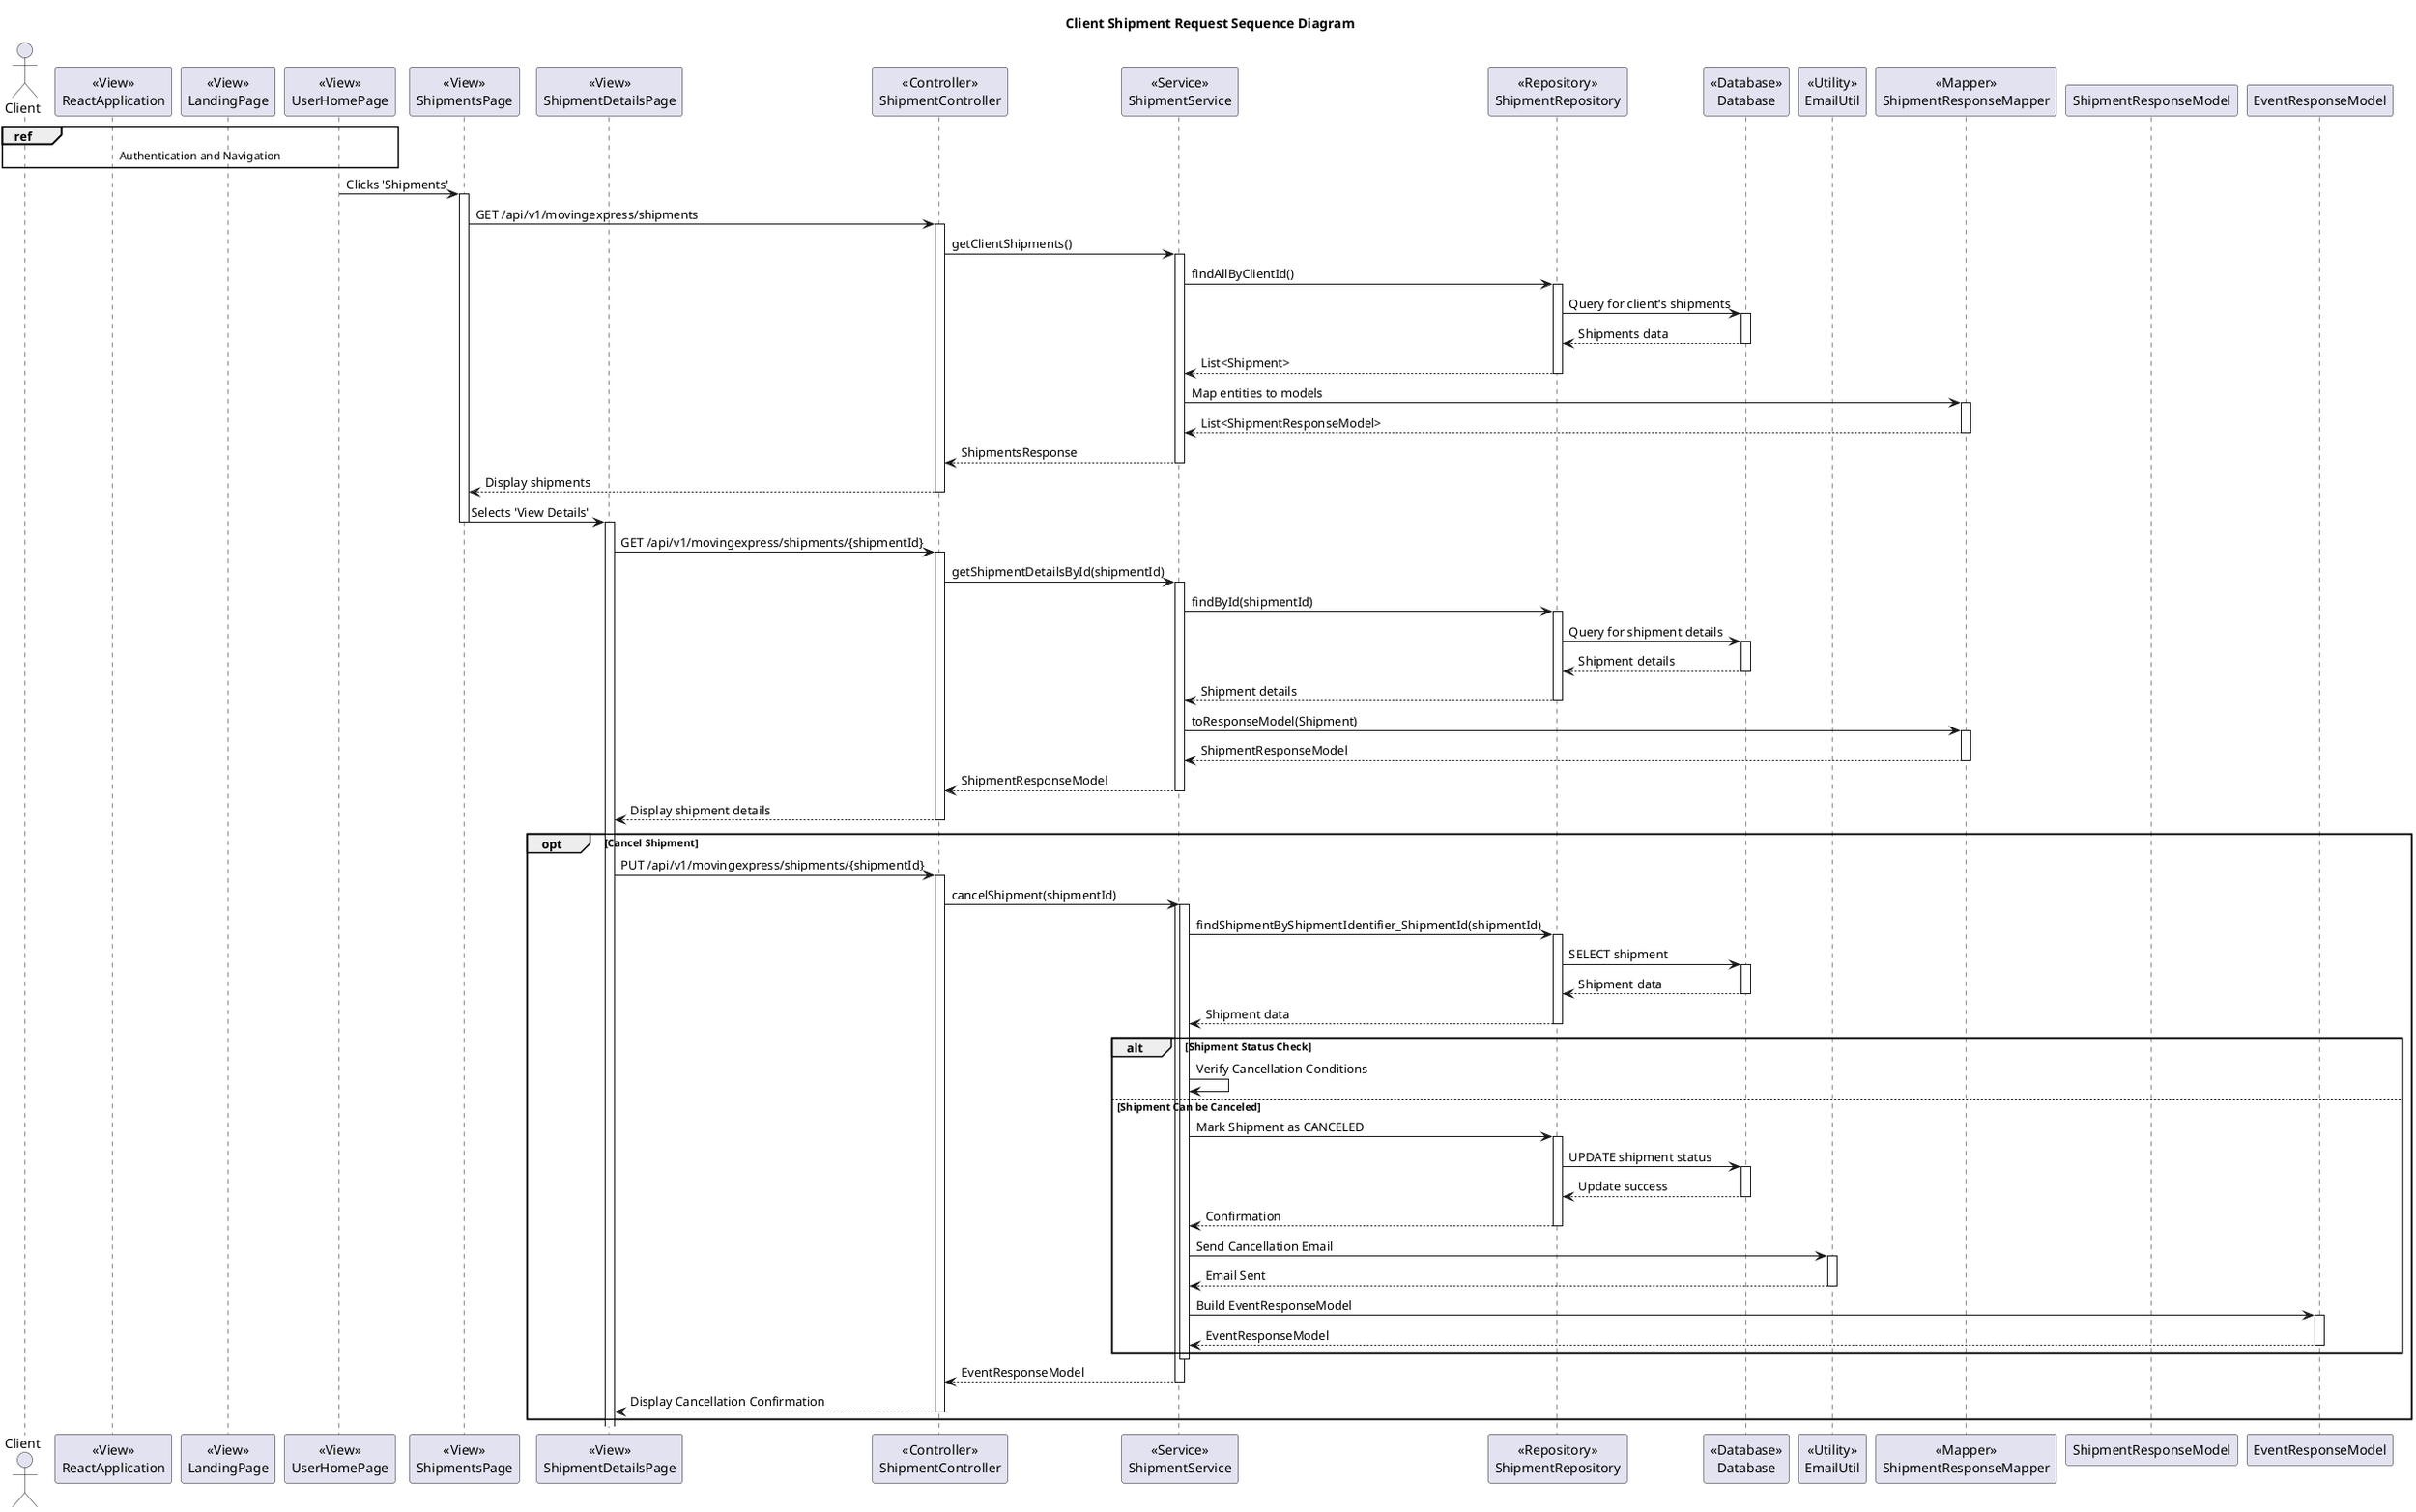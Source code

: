 @startuml
title Client Shipment Request Sequence Diagram

actor Client

' Define Views
participant ReactApplication as "<<View>>\nReactApplication"
participant LandingPage as "<<View>>\nLandingPage"
participant UserHomePage as "<<View>>\nUserHomePage"
participant ShipmentsPage as "<<View>>\nShipmentsPage"
participant ShipmentDetailsPage as "<<View>>\nShipmentDetailsPage"

' Define Backend Components
participant ShipmentController as "<<Controller>>\nShipmentController"
participant ShipmentService as "<<Service>>\nShipmentService"
participant ShipmentRepository as "<<Repository>>\nShipmentRepository"
participant Database as "<<Database>>\nDatabase"
participant EmailUtil as "<<Utility>>\nEmailUtil"

' Define Models and Mappers
participant ShipmentResponseMapper as "<<Mapper>>\nShipmentResponseMapper"
participant "ShipmentResponseModel" as ShipmentResp
participant "EventResponseModel" as EventResp

' Interaction Flow
ref over Client, ReactApplication, LandingPage, UserHomePage : Authentication and Navigation

UserHomePage -> ShipmentsPage : Clicks 'Shipments'
activate ShipmentsPage

ShipmentsPage -> ShipmentController : GET /api/v1/movingexpress/shipments
activate ShipmentController

ShipmentController -> ShipmentService : getClientShipments()
activate ShipmentService

ShipmentService -> ShipmentRepository : findAllByClientId()
activate ShipmentRepository

ShipmentRepository -> Database : Query for client's shipments
activate Database
Database --> ShipmentRepository : Shipments data
deactivate Database

ShipmentRepository --> ShipmentService : List<Shipment>
deactivate ShipmentRepository

ShipmentService -> ShipmentResponseMapper : Map entities to models
activate ShipmentResponseMapper
ShipmentResponseMapper --> ShipmentService : List<ShipmentResponseModel>
deactivate ShipmentResponseMapper

ShipmentService --> ShipmentController : ShipmentsResponse
deactivate ShipmentService

ShipmentController --> ShipmentsPage : Display shipments
deactivate ShipmentController

ShipmentsPage -> ShipmentDetailsPage : Selects 'View Details'
deactivate ShipmentsPage
activate ShipmentDetailsPage

ShipmentDetailsPage -> ShipmentController : GET /api/v1/movingexpress/shipments/{shipmentId}
activate ShipmentController

ShipmentController -> ShipmentService : getShipmentDetailsById(shipmentId)
activate ShipmentService

ShipmentService -> ShipmentRepository : findById(shipmentId)
activate ShipmentRepository
ShipmentRepository -> Database : Query for shipment details
activate Database
Database --> ShipmentRepository : Shipment details
deactivate Database

ShipmentRepository --> ShipmentService : Shipment details
deactivate ShipmentRepository

ShipmentService -> ShipmentResponseMapper : toResponseModel(Shipment)
activate ShipmentResponseMapper
ShipmentResponseMapper --> ShipmentService : ShipmentResponseModel
deactivate ShipmentResponseMapper

ShipmentService --> ShipmentController : ShipmentResponseModel
deactivate ShipmentService

ShipmentController --> ShipmentDetailsPage : Display shipment details
deactivate ShipmentController

' Cancel Shipment Sequence
opt Cancel Shipment
    ShipmentDetailsPage -> ShipmentController : PUT /api/v1/movingexpress/shipments/{shipmentId}
    activate ShipmentController

    ShipmentController -> ShipmentService : cancelShipment(shipmentId)
    activate ShipmentService

    activate ShipmentService

    ShipmentService -> ShipmentRepository : findShipmentByShipmentIdentifier_ShipmentId(shipmentId)
    activate ShipmentRepository
    ShipmentRepository -> Database : SELECT shipment
    activate Database
    Database --> ShipmentRepository : Shipment data
    deactivate Database
    ShipmentRepository --> ShipmentService : Shipment data
    deactivate ShipmentRepository

    ' Cancellation Logic
    alt Shipment Status Check
        ShipmentService -> ShipmentService : Verify Cancellation Conditions
    else Shipment Can be Canceled
        ShipmentService -> ShipmentRepository : Mark Shipment as CANCELED
        activate ShipmentRepository
        ShipmentRepository -> Database : UPDATE shipment status
        activate Database
        Database --> ShipmentRepository : Update success
        deactivate Database
        ShipmentRepository --> ShipmentService : Confirmation
        deactivate ShipmentRepository

        ShipmentService -> EmailUtil : Send Cancellation Email
        activate EmailUtil
        EmailUtil --> ShipmentService : Email Sent
        deactivate EmailUtil

        ShipmentService -> EventResp : Build EventResponseModel
        activate EventResp
        EventResp --> ShipmentService : EventResponseModel
        deactivate EventResp
    end

    deactivate ShipmentService
    ShipmentService --> ShipmentController : EventResponseModel
    deactivate ShipmentService
    ShipmentController --> ShipmentDetailsPage : Display Cancellation Confirmation
    deactivate ShipmentController
end

@enduml
